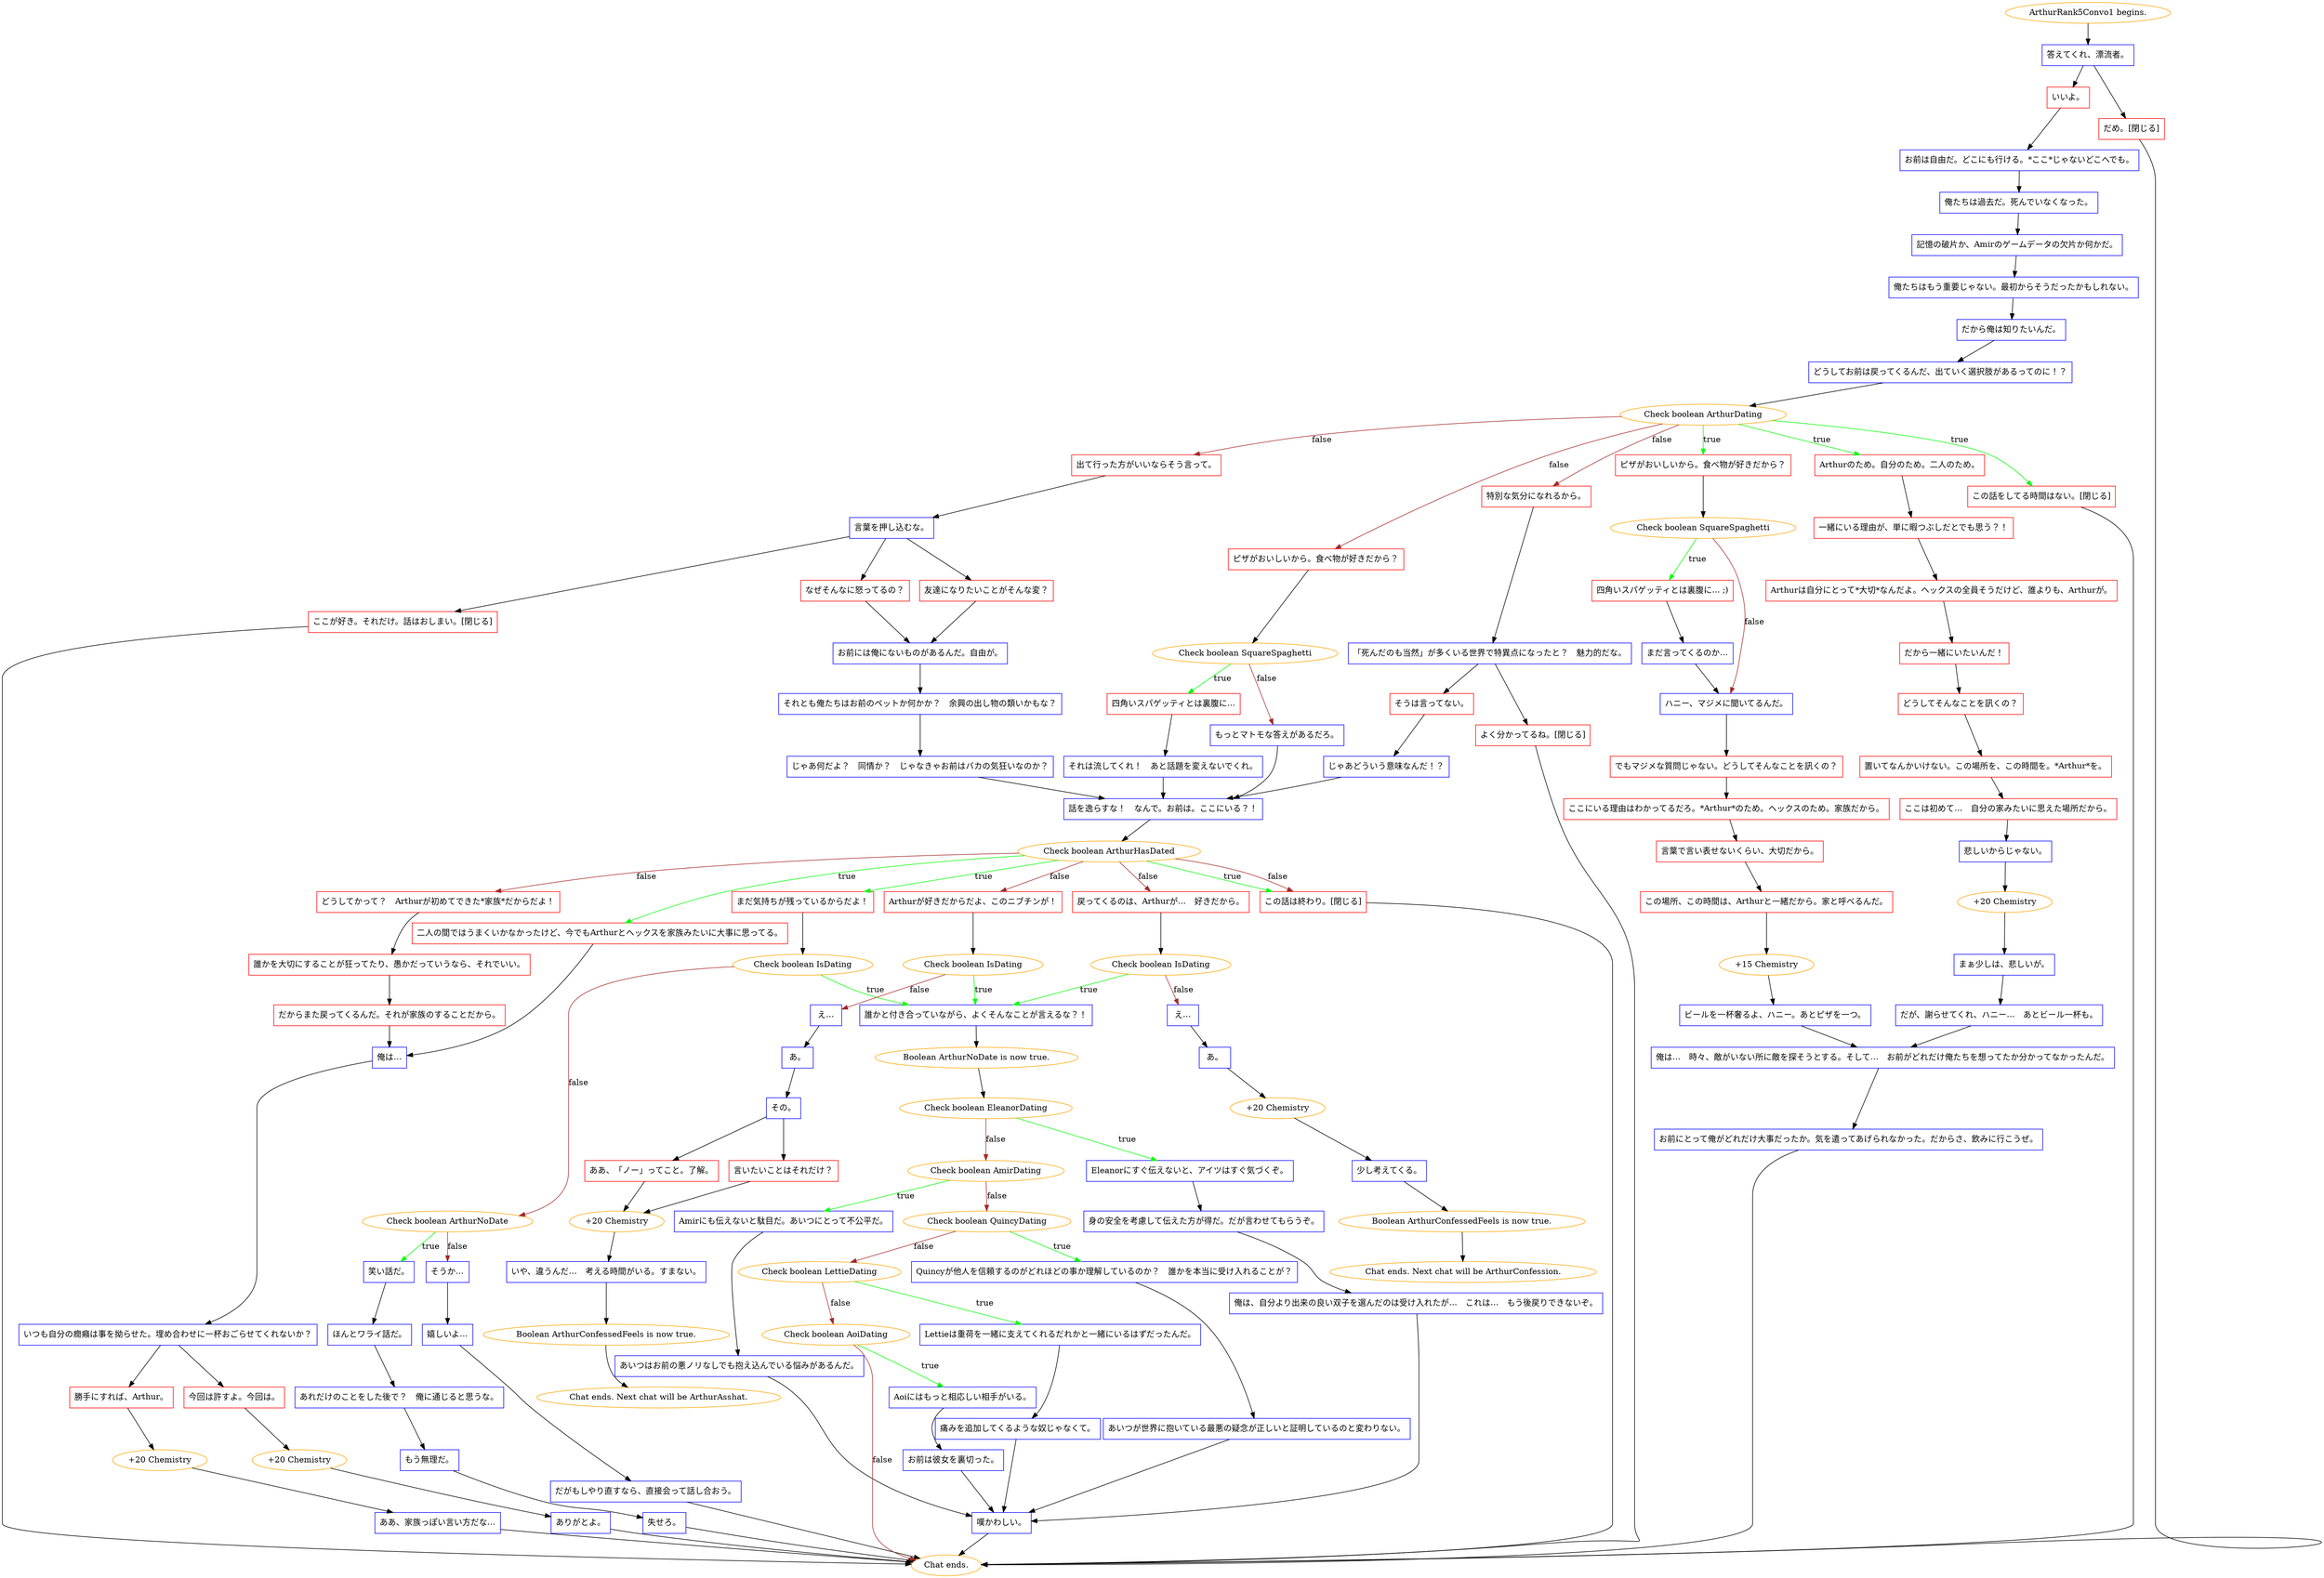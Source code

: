 digraph {
	"ArthurRank5Convo1 begins." [color=orange];
		"ArthurRank5Convo1 begins." -> j58180882;
	j58180882 [label="答えてくれ、漂流者。",shape=box,color=blue];
		j58180882 -> j3216268559;
		j58180882 -> j3224471096;
	j3216268559 [label="いいよ。",shape=box,color=red];
		j3216268559 -> j893115520;
	j3224471096 [label="だめ。[閉じる]",shape=box,color=red];
		j3224471096 -> "Chat ends.";
	j893115520 [label="お前は自由だ。どこにも行ける。*ここ*じゃないどこへでも。",shape=box,color=blue];
		j893115520 -> j1133597424;
	"Chat ends." [color=orange];
	j1133597424 [label="俺たちは過去だ。死んでいなくなった。",shape=box,color=blue];
		j1133597424 -> j2914070811;
	j2914070811 [label="記憶の破片か、Amirのゲームデータの欠片か何かだ。",shape=box,color=blue];
		j2914070811 -> j1478207110;
	j1478207110 [label="俺たちはもう重要じゃない。最初からそうだったかもしれない。",shape=box,color=blue];
		j1478207110 -> j2031255722;
	j2031255722 [label="だから俺は知りたいんだ。",shape=box,color=blue];
		j2031255722 -> j2880808889;
	j2880808889 [label="どうしてお前は戻ってくるんだ、出ていく選択肢があるってのに！？",shape=box,color=blue];
		j2880808889 -> j171613394;
	j171613394 [label="Check boolean ArthurDating",color=orange];
		j171613394 -> j1185952792 [label=true,color=green];
		j171613394 -> j4052998823 [label=true,color=green];
		j171613394 -> j2120626716 [label=true,color=green];
		j171613394 -> j2953151326 [label=false,color=brown];
		j171613394 -> j1639968123 [label=false,color=brown];
		j171613394 -> j4165119577 [label=false,color=brown];
	j1185952792 [label="ピザがおいしいから。食べ物が好きだから？",shape=box,color=red];
		j1185952792 -> j2678399235;
	j4052998823 [label="Arthurのため。自分のため。二人のため。",shape=box,color=red];
		j4052998823 -> j3357797566;
	j2120626716 [label="この話をしてる時間はない。[閉じる]",shape=box,color=red];
		j2120626716 -> "Chat ends.";
	j2953151326 [label="特別な気分になれるから。",shape=box,color=red];
		j2953151326 -> j3483604990;
	j1639968123 [label="ピザがおいしいから。食べ物が好きだから？",shape=box,color=red];
		j1639968123 -> j2637784598;
	j4165119577 [label="出て行った方がいいならそう言って。",shape=box,color=red];
		j4165119577 -> j113935778;
	j2678399235 [label="Check boolean SquareSpaghetti",color=orange];
		j2678399235 -> j3320708873 [label=true,color=green];
		j2678399235 -> j2134647609 [label=false,color=brown];
	j3357797566 [label="一緒にいる理由が、単に暇つぶしだとでも思う？！",shape=box,color=red];
		j3357797566 -> j3649210900;
	j3483604990 [label="「死んだのも当然」が多くいる世界で特異点になったと？　魅力的だな。",shape=box,color=blue];
		j3483604990 -> j3422618478;
		j3483604990 -> j2667572394;
	j2637784598 [label="Check boolean SquareSpaghetti",color=orange];
		j2637784598 -> j3666569847 [label=true,color=green];
		j2637784598 -> j3013926376 [label=false,color=brown];
	j113935778 [label="言葉を押し込むな。",shape=box,color=blue];
		j113935778 -> j3219942259;
		j113935778 -> j2285639749;
		j113935778 -> j515236078;
	j3320708873 [label="四角いスパゲッティとは裏腹に... ;)",shape=box,color=red];
		j3320708873 -> j3781463767;
	j2134647609 [label="ハニー、マジメに聞いてるんだ。",shape=box,color=blue];
		j2134647609 -> j1927434761;
	j3649210900 [label="Arthurは自分にとって*大切*なんだよ。ヘックスの全員そうだけど、誰よりも、Arthurが。",shape=box,color=red];
		j3649210900 -> j2752251769;
	j3422618478 [label="そうは言ってない。",shape=box,color=red];
		j3422618478 -> j3910320732;
	j2667572394 [label="よく分かってるね。[閉じる]",shape=box,color=red];
		j2667572394 -> "Chat ends.";
	j3666569847 [label="四角いスパゲッティとは裏腹に...",shape=box,color=red];
		j3666569847 -> j3890583293;
	j3013926376 [label="もっとマトモな答えがあるだろ。",shape=box,color=blue];
		j3013926376 -> j4249172210;
	j3219942259 [label="ここが好き。それだけ。話はおしまい。[閉じる]",shape=box,color=red];
		j3219942259 -> "Chat ends.";
	j2285639749 [label="なぜそんなに怒ってるの？",shape=box,color=red];
		j2285639749 -> j4083941915;
	j515236078 [label="友達になりたいことがそんな変？",shape=box,color=red];
		j515236078 -> j4083941915;
	j3781463767 [label="まだ言ってくるのか…",shape=box,color=blue];
		j3781463767 -> j2134647609;
	j1927434761 [label="でもマジメな質問じゃない。どうしてそんなことを訊くの？",shape=box,color=red];
		j1927434761 -> j4068604913;
	j2752251769 [label="だから一緒にいたいんだ！",shape=box,color=red];
		j2752251769 -> j923550369;
	j3910320732 [label="じゃあどういう意味なんだ！？",shape=box,color=blue];
		j3910320732 -> j4249172210;
	j3890583293 [label="それは流してくれ！　あと話題を変えないでくれ。",shape=box,color=blue];
		j3890583293 -> j4249172210;
	j4249172210 [label="話を逸らすな！　なんで。お前は。ここにいる？！",shape=box,color=blue];
		j4249172210 -> j3958076909;
	j4083941915 [label="お前には俺にないものがあるんだ。自由が。",shape=box,color=blue];
		j4083941915 -> j2090552817;
	j4068604913 [label="ここにいる理由はわかってるだろ。*Arthur*のため。ヘックスのため。家族だから。",shape=box,color=red];
		j4068604913 -> j2179222489;
	j923550369 [label="どうしてそんなことを訊くの？",shape=box,color=red];
		j923550369 -> j716968207;
	j3958076909 [label="Check boolean ArthurHasDated",color=orange];
		j3958076909 -> j1376653579 [label=true,color=green];
		j3958076909 -> j1156448830 [label=true,color=green];
		j3958076909 -> j1807634192 [label=true,color=green];
		j3958076909 -> j1895690713 [label=false,color=brown];
		j3958076909 -> j2531404366 [label=false,color=brown];
		j3958076909 -> j4255459955 [label=false,color=brown];
		j3958076909 -> j1376653579 [label=false,color=brown];
	j2090552817 [label="それとも俺たちはお前のペットか何かか？　余興の出し物の類いかもな？",shape=box,color=blue];
		j2090552817 -> j66654361;
	j2179222489 [label="言葉で言い表せないくらい、大切だから。",shape=box,color=red];
		j2179222489 -> j1811751874;
	j716968207 [label="置いてなんかいけない。この場所を、この時間を。*Arthur*を。",shape=box,color=red];
		j716968207 -> j552113817;
	j1376653579 [label="この話は終わり。[閉じる]",shape=box,color=red];
		j1376653579 -> "Chat ends.";
	j1156448830 [label="二人の間ではうまくいかなかったけど、今でもArthurとヘックスを家族みたいに大事に思ってる。",shape=box,color=red];
		j1156448830 -> j547530478;
	j1807634192 [label="まだ気持ちが残っているからだよ！",shape=box,color=red];
		j1807634192 -> j3975446414;
	j1895690713 [label="Arthurが好きだからだよ、このニブチンが！",shape=box,color=red];
		j1895690713 -> j3037390070;
	j2531404366 [label="戻ってくるのは、Arthurが…　好きだから。",shape=box,color=red];
		j2531404366 -> j2267515184;
	j4255459955 [label="どうしてかって？　Arthurが初めてできた*家族*だからだよ！",shape=box,color=red];
		j4255459955 -> j3329368979;
	j66654361 [label="じゃあ何だよ？　同情か？　じゃなきゃお前はバカの気狂いなのか？",shape=box,color=blue];
		j66654361 -> j4249172210;
	j1811751874 [label="この場所、この時間は、Arthurと一緒だから。家と呼べるんだ。",shape=box,color=red];
		j1811751874 -> j15272890;
	j552113817 [label="ここは初めて…　自分の家みたいに思えた場所だから。",shape=box,color=red];
		j552113817 -> j3644552291;
	j547530478 [label="俺は…",shape=box,color=blue];
		j547530478 -> j424486892;
	j3975446414 [label="Check boolean IsDating",color=orange];
		j3975446414 -> j2448968925 [label=true,color=green];
		j3975446414 -> j1152128881 [label=false,color=brown];
	j3037390070 [label="Check boolean IsDating",color=orange];
		j3037390070 -> j2448968925 [label=true,color=green];
		j3037390070 -> j1551758069 [label=false,color=brown];
	j2267515184 [label="Check boolean IsDating",color=orange];
		j2267515184 -> j2448968925 [label=true,color=green];
		j2267515184 -> j1793815114 [label=false,color=brown];
	j3329368979 [label="誰かを大切にすることが狂ってたり、愚かだっていうなら、それでいい。",shape=box,color=red];
		j3329368979 -> j2303235649;
	j15272890 [label="+15 Chemistry",color=orange];
		j15272890 -> j1258512108;
	j3644552291 [label="悲しいからじゃない。",shape=box,color=blue];
		j3644552291 -> j3078574389;
	j424486892 [label="いつも自分の癇癪は事を拗らせた。埋め合わせに一杯おごらせてくれないか？",shape=box,color=blue];
		j424486892 -> j2396459217;
		j424486892 -> j2955009184;
	j2448968925 [label="誰かと付き合っていながら、よくそんなことが言えるな？！",shape=box,color=blue];
		j2448968925 -> j1854672327;
	j1152128881 [label="Check boolean ArthurNoDate",color=orange];
		j1152128881 -> j3639332077 [label=true,color=green];
		j1152128881 -> j471689619 [label=false,color=brown];
	j1551758069 [label="え…",shape=box,color=blue];
		j1551758069 -> j3455487699;
	j1793815114 [label="え…",shape=box,color=blue];
		j1793815114 -> j2244891252;
	j2303235649 [label="だからまた戻ってくるんだ。それが家族のすることだから。",shape=box,color=red];
		j2303235649 -> j547530478;
	j1258512108 [label="ビールを一杯奢るよ、ハニー。あとピザを一つ。",shape=box,color=blue];
		j1258512108 -> j862650803;
	j3078574389 [label="+20 Chemistry",color=orange];
		j3078574389 -> j3243547674;
	j2396459217 [label="勝手にすれば、Arthur。",shape=box,color=red];
		j2396459217 -> j2987246185;
	j2955009184 [label="今回は許すよ。今回は。",shape=box,color=red];
		j2955009184 -> j1878006252;
	j1854672327 [label="Boolean ArthurNoDate is now true.",color=orange];
		j1854672327 -> j3950968979;
	j3639332077 [label="笑い話だ。",shape=box,color=blue];
		j3639332077 -> j1199548098;
	j471689619 [label="そうか…",shape=box,color=blue];
		j471689619 -> j496208000;
	j3455487699 [label="あ。",shape=box,color=blue];
		j3455487699 -> j1623288240;
	j2244891252 [label="あ。",shape=box,color=blue];
		j2244891252 -> j902279041;
	j862650803 [label="俺は…　時々、敵がいない所に敵を探そうとする。そして…　お前がどれだけ俺たちを想ってたか分かってなかったんだ。",shape=box,color=blue];
		j862650803 -> j174314403;
	j3243547674 [label="まぁ少しは、悲しいが。",shape=box,color=blue];
		j3243547674 -> j2985662930;
	j2987246185 [label="+20 Chemistry",color=orange];
		j2987246185 -> j2365329040;
	j1878006252 [label="+20 Chemistry",color=orange];
		j1878006252 -> j3078815141;
	j3950968979 [label="Check boolean EleanorDating",color=orange];
		j3950968979 -> j4136107950 [label=true,color=green];
		j3950968979 -> j143777444 [label=false,color=brown];
	j1199548098 [label="ほんとワライ話だ。",shape=box,color=blue];
		j1199548098 -> j1734405009;
	j496208000 [label="嬉しいよ…",shape=box,color=blue];
		j496208000 -> j1413458652;
	j1623288240 [label="その。",shape=box,color=blue];
		j1623288240 -> j3920008305;
		j1623288240 -> j158869007;
	j902279041 [label="+20 Chemistry",color=orange];
		j902279041 -> j2969119796;
	j174314403 [label="お前にとって俺がどれだけ大事だったか。気を遣ってあげられなかった。だからさ、飲みに行こうぜ。",shape=box,color=blue];
		j174314403 -> "Chat ends.";
	j2985662930 [label="だが、謝らせてくれ、ハニー…　あとビール一杯も。",shape=box,color=blue];
		j2985662930 -> j862650803;
	j2365329040 [label="ああ、家族っぽい言い方だな…",shape=box,color=blue];
		j2365329040 -> "Chat ends.";
	j3078815141 [label="ありがとよ。",shape=box,color=blue];
		j3078815141 -> "Chat ends.";
	j4136107950 [label="Eleanorにすぐ伝えないと、アイツはすぐ気づくぞ。",shape=box,color=blue];
		j4136107950 -> j1674038617;
	j143777444 [label="Check boolean AmirDating",color=orange];
		j143777444 -> j1977321199 [label=true,color=green];
		j143777444 -> j3817716774 [label=false,color=brown];
	j1734405009 [label="あれだけのことをした後で？　俺に通じると思うな。",shape=box,color=blue];
		j1734405009 -> j3963319329;
	j1413458652 [label="だがもしやり直すなら、直接会って話し合おう。",shape=box,color=blue];
		j1413458652 -> "Chat ends.";
	j3920008305 [label="ああ、「ノー」ってこと。了解。",shape=box,color=red];
		j3920008305 -> j2973321289;
	j158869007 [label="言いたいことはそれだけ？",shape=box,color=red];
		j158869007 -> j2973321289;
	j2969119796 [label="少し考えてくる。",shape=box,color=blue];
		j2969119796 -> j2694765404;
	j1674038617 [label="身の安全を考慮して伝えた方が得だ。だが言わせてもらうぞ。",shape=box,color=blue];
		j1674038617 -> j1708129666;
	j1977321199 [label="Amirにも伝えないと駄目だ。あいつにとって不公平だ。",shape=box,color=blue];
		j1977321199 -> j3908280547;
	j3817716774 [label="Check boolean QuincyDating",color=orange];
		j3817716774 -> j994056068 [label=true,color=green];
		j3817716774 -> j2575432444 [label=false,color=brown];
	j3963319329 [label="もう無理だ。",shape=box,color=blue];
		j3963319329 -> j3793829084;
	j2973321289 [label="+20 Chemistry",color=orange];
		j2973321289 -> j4122063960;
	j2694765404 [label="Boolean ArthurConfessedFeels is now true.",color=orange];
		j2694765404 -> "Chat ends. Next chat will be ArthurConfession.";
	j1708129666 [label="俺は、自分より出来の良い双子を選んだのは受け入れたが…　これは…　もう後戻りできないぞ。",shape=box,color=blue];
		j1708129666 -> j1345555302;
	j3908280547 [label="あいつはお前の悪ノリなしでも抱え込んでいる悩みがあるんだ。",shape=box,color=blue];
		j3908280547 -> j1345555302;
	j994056068 [label="Quincyが他人を信頼するのがどれほどの事か理解しているのか？　誰かを本当に受け入れることが？",shape=box,color=blue];
		j994056068 -> j159067519;
	j2575432444 [label="Check boolean LettieDating",color=orange];
		j2575432444 -> j2108631039 [label=true,color=green];
		j2575432444 -> j2097045387 [label=false,color=brown];
	j3793829084 [label="失せろ。",shape=box,color=blue];
		j3793829084 -> "Chat ends.";
	j4122063960 [label="いや、違うんだ…　考える時間がいる。すまない。",shape=box,color=blue];
		j4122063960 -> j516892496;
	"Chat ends. Next chat will be ArthurConfession." [color=orange];
	j1345555302 [label="嘆かわしい。",shape=box,color=blue];
		j1345555302 -> "Chat ends.";
	j159067519 [label="あいつが世界に抱いている最悪の疑念が正しいと証明しているのと変わりない。",shape=box,color=blue];
		j159067519 -> j1345555302;
	j2108631039 [label="Lettieは重荷を一緒に支えてくれるだれかと一緒にいるはずだったんだ。",shape=box,color=blue];
		j2108631039 -> j1928347725;
	j2097045387 [label="Check boolean AoiDating",color=orange];
		j2097045387 -> j2852225021 [label=true,color=green];
		j2097045387 -> "Chat ends." [label=false,color=brown];
	j516892496 [label="Boolean ArthurConfessedFeels is now true.",color=orange];
		j516892496 -> "Chat ends. Next chat will be ArthurAsshat.";
	j1928347725 [label="痛みを追加してくるような奴じゃなくて。",shape=box,color=blue];
		j1928347725 -> j1345555302;
	j2852225021 [label="Aoiにはもっと相応しい相手がいる。",shape=box,color=blue];
		j2852225021 -> j1084492652;
	"Chat ends. Next chat will be ArthurAsshat." [color=orange];
	j1084492652 [label="お前は彼女を裏切った。",shape=box,color=blue];
		j1084492652 -> j1345555302;
}